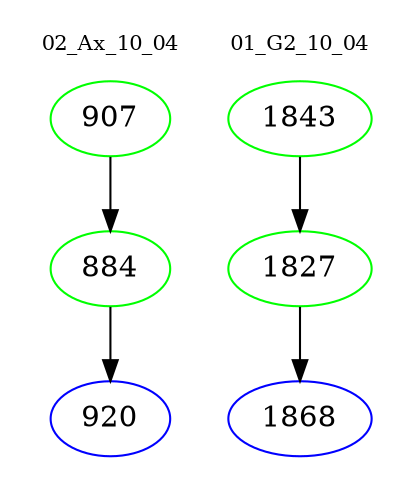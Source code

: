 digraph{
subgraph cluster_0 {
color = white
label = "02_Ax_10_04";
fontsize=10;
T0_907 [label="907", color="green"]
T0_907 -> T0_884 [color="black"]
T0_884 [label="884", color="green"]
T0_884 -> T0_920 [color="black"]
T0_920 [label="920", color="blue"]
}
subgraph cluster_1 {
color = white
label = "01_G2_10_04";
fontsize=10;
T1_1843 [label="1843", color="green"]
T1_1843 -> T1_1827 [color="black"]
T1_1827 [label="1827", color="green"]
T1_1827 -> T1_1868 [color="black"]
T1_1868 [label="1868", color="blue"]
}
}
